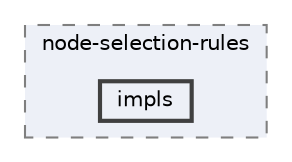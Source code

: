digraph "/home/runner/work/idol/idol/lib/include/idol/mixed-integer/optimizers/branch-and-bound/node-selection-rules/impls"
{
 // LATEX_PDF_SIZE
  bgcolor="transparent";
  edge [fontname=Helvetica,fontsize=10,labelfontname=Helvetica,labelfontsize=10];
  node [fontname=Helvetica,fontsize=10,shape=box,height=0.2,width=0.4];
  compound=true
  subgraph clusterdir_7a41da09d9bd356e581497fc922db9b5 {
    graph [ bgcolor="#edf0f7", pencolor="grey50", label="node-selection-rules", fontname=Helvetica,fontsize=10 style="filled,dashed", URL="dir_7a41da09d9bd356e581497fc922db9b5.html",tooltip=""]
  dir_4e9188f6a75b6674ad4d0fef21aca8bb [label="impls", fillcolor="#edf0f7", color="grey25", style="filled,bold", URL="dir_4e9188f6a75b6674ad4d0fef21aca8bb.html",tooltip=""];
  }
}

